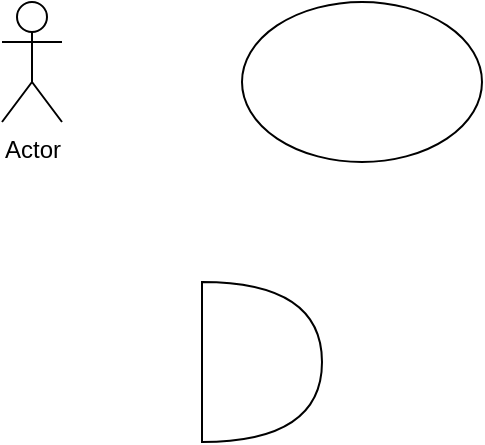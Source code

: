 <mxfile version="15.6.8" type="github">
  <diagram id="mLaT76XcjWtFX9eKPGDH" name="Page-1">
    <mxGraphModel dx="1057" dy="619" grid="1" gridSize="10" guides="1" tooltips="1" connect="1" arrows="1" fold="1" page="1" pageScale="1" pageWidth="827" pageHeight="1169" math="0" shadow="0">
      <root>
        <mxCell id="0" />
        <mxCell id="1" parent="0" />
        <mxCell id="nJIKj7RH-I__KwetnPWo-1" value="Actor" style="shape=umlActor;verticalLabelPosition=bottom;verticalAlign=top;html=1;outlineConnect=0;" vertex="1" parent="1">
          <mxGeometry x="50" y="40" width="30" height="60" as="geometry" />
        </mxCell>
        <mxCell id="nJIKj7RH-I__KwetnPWo-2" value="" style="ellipse;whiteSpace=wrap;html=1;" vertex="1" parent="1">
          <mxGeometry x="170" y="40" width="120" height="80" as="geometry" />
        </mxCell>
        <mxCell id="nJIKj7RH-I__KwetnPWo-3" value="" style="shape=or;whiteSpace=wrap;html=1;" vertex="1" parent="1">
          <mxGeometry x="150" y="180" width="60" height="80" as="geometry" />
        </mxCell>
      </root>
    </mxGraphModel>
  </diagram>
</mxfile>

